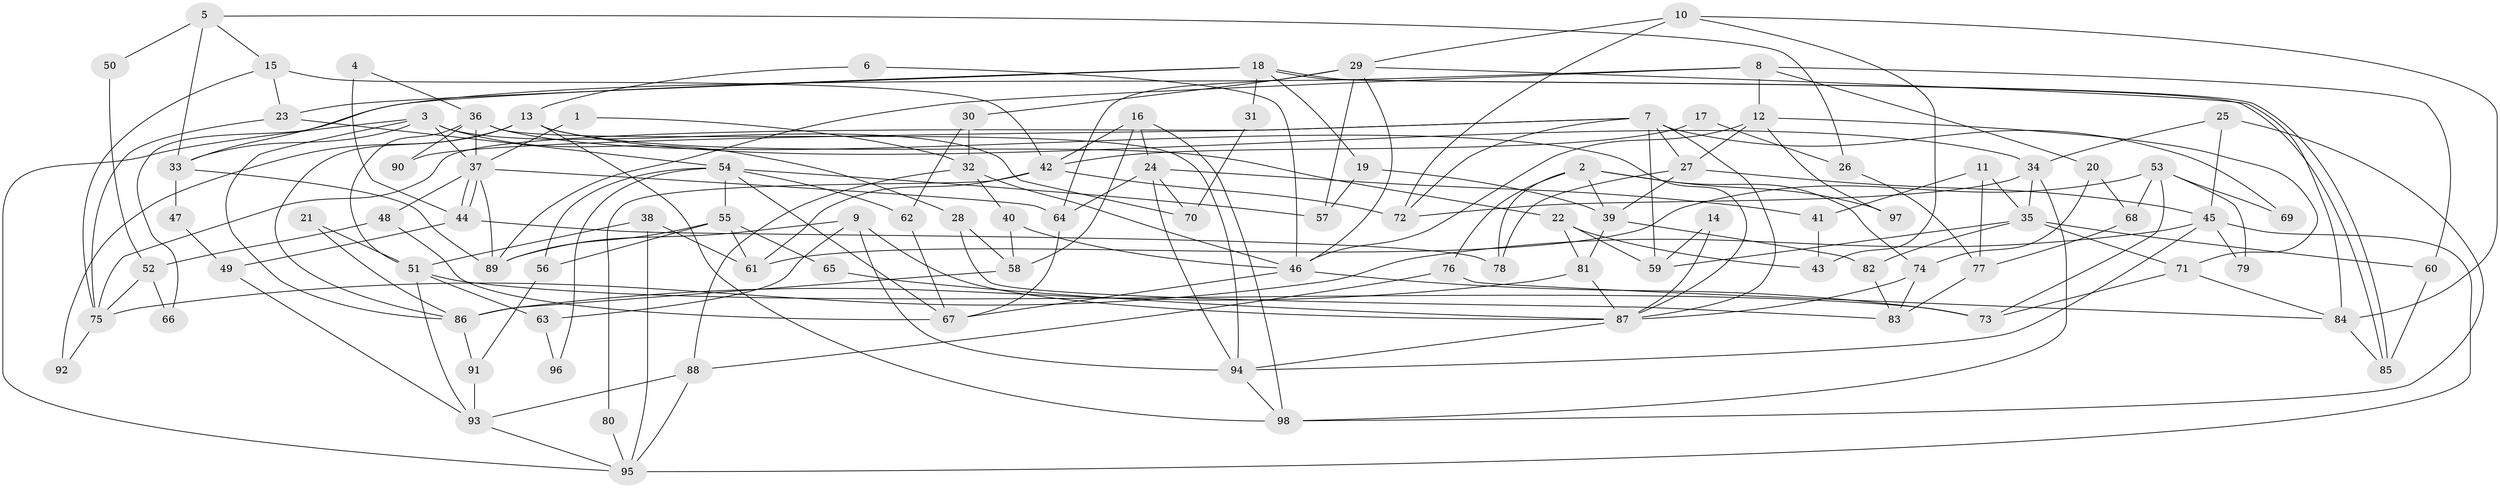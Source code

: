 // Generated by graph-tools (version 1.1) at 2025/36/03/09/25 02:36:10]
// undirected, 98 vertices, 196 edges
graph export_dot {
graph [start="1"]
  node [color=gray90,style=filled];
  1;
  2;
  3;
  4;
  5;
  6;
  7;
  8;
  9;
  10;
  11;
  12;
  13;
  14;
  15;
  16;
  17;
  18;
  19;
  20;
  21;
  22;
  23;
  24;
  25;
  26;
  27;
  28;
  29;
  30;
  31;
  32;
  33;
  34;
  35;
  36;
  37;
  38;
  39;
  40;
  41;
  42;
  43;
  44;
  45;
  46;
  47;
  48;
  49;
  50;
  51;
  52;
  53;
  54;
  55;
  56;
  57;
  58;
  59;
  60;
  61;
  62;
  63;
  64;
  65;
  66;
  67;
  68;
  69;
  70;
  71;
  72;
  73;
  74;
  75;
  76;
  77;
  78;
  79;
  80;
  81;
  82;
  83;
  84;
  85;
  86;
  87;
  88;
  89;
  90;
  91;
  92;
  93;
  94;
  95;
  96;
  97;
  98;
  1 -- 37;
  1 -- 32;
  2 -- 74;
  2 -- 39;
  2 -- 76;
  2 -- 78;
  2 -- 97;
  3 -- 37;
  3 -- 33;
  3 -- 28;
  3 -- 70;
  3 -- 86;
  3 -- 95;
  4 -- 44;
  4 -- 36;
  5 -- 15;
  5 -- 33;
  5 -- 26;
  5 -- 50;
  6 -- 46;
  6 -- 13;
  7 -- 27;
  7 -- 87;
  7 -- 59;
  7 -- 69;
  7 -- 72;
  7 -- 75;
  7 -- 90;
  8 -- 89;
  8 -- 20;
  8 -- 12;
  8 -- 60;
  8 -- 66;
  9 -- 87;
  9 -- 94;
  9 -- 63;
  9 -- 89;
  10 -- 84;
  10 -- 29;
  10 -- 43;
  10 -- 72;
  11 -- 35;
  11 -- 41;
  11 -- 77;
  12 -- 71;
  12 -- 27;
  12 -- 46;
  12 -- 97;
  13 -- 86;
  13 -- 34;
  13 -- 22;
  13 -- 92;
  13 -- 98;
  14 -- 59;
  14 -- 87;
  15 -- 75;
  15 -- 42;
  15 -- 23;
  16 -- 98;
  16 -- 58;
  16 -- 24;
  16 -- 42;
  17 -- 26;
  17 -- 42;
  18 -- 85;
  18 -- 85;
  18 -- 23;
  18 -- 19;
  18 -- 31;
  18 -- 33;
  19 -- 39;
  19 -- 57;
  20 -- 74;
  20 -- 68;
  21 -- 51;
  21 -- 86;
  22 -- 59;
  22 -- 43;
  22 -- 81;
  23 -- 54;
  23 -- 75;
  24 -- 94;
  24 -- 41;
  24 -- 64;
  24 -- 70;
  25 -- 34;
  25 -- 45;
  25 -- 98;
  26 -- 77;
  27 -- 45;
  27 -- 39;
  27 -- 78;
  28 -- 58;
  28 -- 83;
  29 -- 46;
  29 -- 64;
  29 -- 30;
  29 -- 57;
  29 -- 84;
  30 -- 32;
  30 -- 62;
  31 -- 70;
  32 -- 46;
  32 -- 88;
  32 -- 40;
  33 -- 89;
  33 -- 47;
  34 -- 72;
  34 -- 98;
  34 -- 35;
  35 -- 60;
  35 -- 59;
  35 -- 71;
  35 -- 82;
  36 -- 37;
  36 -- 94;
  36 -- 51;
  36 -- 87;
  36 -- 90;
  37 -- 44;
  37 -- 44;
  37 -- 64;
  37 -- 48;
  37 -- 89;
  38 -- 61;
  38 -- 95;
  38 -- 51;
  39 -- 81;
  39 -- 82;
  40 -- 46;
  40 -- 58;
  41 -- 43;
  42 -- 72;
  42 -- 61;
  42 -- 80;
  44 -- 78;
  44 -- 49;
  45 -- 75;
  45 -- 95;
  45 -- 79;
  45 -- 94;
  46 -- 67;
  46 -- 73;
  47 -- 49;
  48 -- 67;
  48 -- 52;
  49 -- 93;
  50 -- 52;
  51 -- 63;
  51 -- 73;
  51 -- 93;
  52 -- 75;
  52 -- 66;
  53 -- 73;
  53 -- 61;
  53 -- 68;
  53 -- 69;
  53 -- 79;
  54 -- 57;
  54 -- 56;
  54 -- 55;
  54 -- 62;
  54 -- 67;
  54 -- 96;
  55 -- 89;
  55 -- 56;
  55 -- 61;
  55 -- 65;
  56 -- 91;
  58 -- 86;
  60 -- 85;
  62 -- 67;
  63 -- 96;
  64 -- 67;
  65 -- 87;
  68 -- 77;
  71 -- 73;
  71 -- 84;
  74 -- 87;
  74 -- 83;
  75 -- 92;
  76 -- 84;
  76 -- 88;
  77 -- 83;
  80 -- 95;
  81 -- 87;
  81 -- 86;
  82 -- 83;
  84 -- 85;
  86 -- 91;
  87 -- 94;
  88 -- 93;
  88 -- 95;
  91 -- 93;
  93 -- 95;
  94 -- 98;
}
